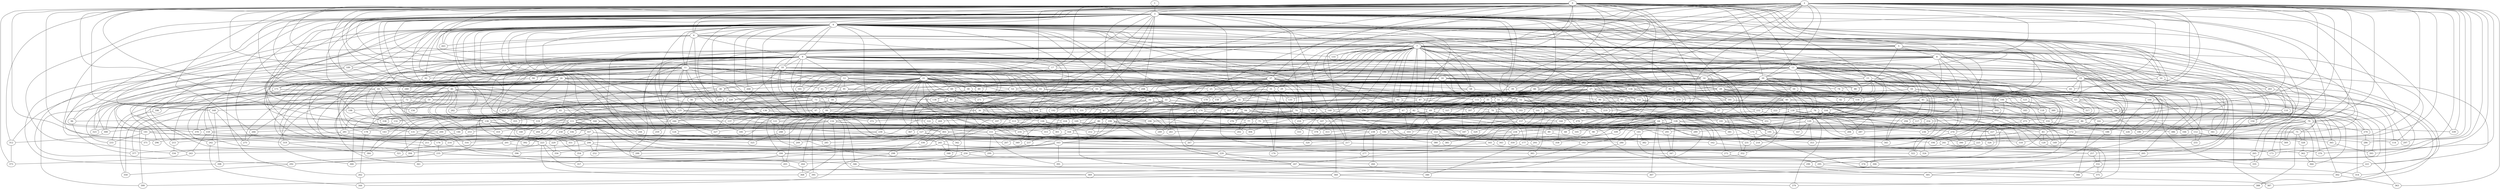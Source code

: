 strict graph "barabasi_albert_graph(400,3)" {
0;
1;
2;
3;
4;
5;
6;
7;
8;
9;
10;
11;
12;
13;
14;
15;
16;
17;
18;
19;
20;
21;
22;
23;
24;
25;
26;
27;
28;
29;
30;
31;
32;
33;
34;
35;
36;
37;
38;
39;
40;
41;
42;
43;
44;
45;
46;
47;
48;
49;
50;
51;
52;
53;
54;
55;
56;
57;
58;
59;
60;
61;
62;
63;
64;
65;
66;
67;
68;
69;
70;
71;
72;
73;
74;
75;
76;
77;
78;
79;
80;
81;
82;
83;
84;
85;
86;
87;
88;
89;
90;
91;
92;
93;
94;
95;
96;
97;
98;
99;
100;
101;
102;
103;
104;
105;
106;
107;
108;
109;
110;
111;
112;
113;
114;
115;
116;
117;
118;
119;
120;
121;
122;
123;
124;
125;
126;
127;
128;
129;
130;
131;
132;
133;
134;
135;
136;
137;
138;
139;
140;
141;
142;
143;
144;
145;
146;
147;
148;
149;
150;
151;
152;
153;
154;
155;
156;
157;
158;
159;
160;
161;
162;
163;
164;
165;
166;
167;
168;
169;
170;
171;
172;
173;
174;
175;
176;
177;
178;
179;
180;
181;
182;
183;
184;
185;
186;
187;
188;
189;
190;
191;
192;
193;
194;
195;
196;
197;
198;
199;
200;
201;
202;
203;
204;
205;
206;
207;
208;
209;
210;
211;
212;
213;
214;
215;
216;
217;
218;
219;
220;
221;
222;
223;
224;
225;
226;
227;
228;
229;
230;
231;
232;
233;
234;
235;
236;
237;
238;
239;
240;
241;
242;
243;
244;
245;
246;
247;
248;
249;
250;
251;
252;
253;
254;
255;
256;
257;
258;
259;
260;
261;
262;
263;
264;
265;
266;
267;
268;
269;
270;
271;
272;
273;
274;
275;
276;
277;
278;
279;
280;
281;
282;
283;
284;
285;
286;
287;
288;
289;
290;
291;
292;
293;
294;
295;
296;
297;
298;
299;
300;
301;
302;
303;
304;
305;
306;
307;
308;
309;
310;
311;
312;
313;
314;
315;
316;
317;
318;
319;
320;
321;
322;
323;
324;
325;
326;
327;
328;
329;
330;
331;
332;
333;
334;
335;
336;
337;
338;
339;
340;
341;
342;
343;
344;
345;
346;
347;
348;
349;
350;
351;
352;
353;
354;
355;
356;
357;
358;
359;
360;
361;
362;
363;
364;
365;
366;
367;
368;
369;
370;
371;
372;
373;
374;
375;
376;
377;
378;
379;
380;
381;
382;
383;
384;
385;
386;
387;
388;
389;
390;
391;
392;
393;
394;
395;
396;
397;
398;
399;
0 -- 128  [is_available=True, prob="0.5829615452"];
0 -- 3  [is_available=True, prob="0.0715281614826"];
0 -- 4  [is_available=True, prob="0.419273785153"];
0 -- 5  [is_available=True, prob="1.0"];
0 -- 6  [is_available=True, prob="1.0"];
0 -- 7  [is_available=True, prob="0.515709438451"];
0 -- 10  [is_available=True, prob="0.270395999525"];
0 -- 13  [is_available=True, prob="0.461984545049"];
0 -- 142  [is_available=True, prob="0.402723979968"];
0 -- 15  [is_available=True, prob="0.735165468845"];
0 -- 18  [is_available=True, prob="0.425769935746"];
0 -- 20  [is_available=True, prob="0.225022203074"];
0 -- 21  [is_available=True, prob="0.826093524907"];
0 -- 283  [is_available=True, prob="1.0"];
0 -- 37  [is_available=True, prob="0.118782691895"];
0 -- 39  [is_available=True, prob="0.069548750778"];
0 -- 263  [is_available=True, prob="0.0251159418661"];
0 -- 46  [is_available=True, prob="0.463031639093"];
0 -- 51  [is_available=True, prob="1.0"];
0 -- 57  [is_available=True, prob="0.909247569342"];
0 -- 189  [is_available=True, prob="0.597603428178"];
0 -- 319  [is_available=True, prob="0.262821556931"];
0 -- 67  [is_available=True, prob="0.419433579071"];
0 -- 79  [is_available=True, prob="0.285215277961"];
0 -- 82  [is_available=True, prob="0.325005881912"];
0 -- 339  [is_available=True, prob="1.0"];
0 -- 95  [is_available=True, prob="0.150576327468"];
0 -- 97  [is_available=True, prob="0.0707239679228"];
0 -- 167  [is_available=True, prob="0.928203216911"];
0 -- 370  [is_available=True, prob="0.597492475749"];
0 -- 373  [is_available=True, prob="0.936729423204"];
0 -- 126  [is_available=True, prob="1.0"];
1 -- 3  [is_available=True, prob="1.0"];
2 -- 3  [is_available=True, prob="0.303583715184"];
2 -- 4  [is_available=True, prob="0.145187261934"];
2 -- 133  [is_available=True, prob="0.791158600286"];
2 -- 8  [is_available=True, prob="0.607497160699"];
2 -- 265  [is_available=True, prob="0.618938896396"];
2 -- 266  [is_available=True, prob="0.329965463004"];
2 -- 11  [is_available=True, prob="1.0"];
2 -- 397  [is_available=True, prob="0.944776543986"];
2 -- 14  [is_available=True, prob="1.0"];
2 -- 17  [is_available=True, prob="1.0"];
2 -- 19  [is_available=True, prob="0.764927693978"];
2 -- 20  [is_available=True, prob="1.0"];
2 -- 149  [is_available=True, prob="1.0"];
2 -- 23  [is_available=True, prob="1.0"];
2 -- 25  [is_available=True, prob="1.0"];
2 -- 26  [is_available=True, prob="1.0"];
2 -- 29  [is_available=True, prob="0.779714871558"];
2 -- 286  [is_available=True, prob="0.251833326698"];
2 -- 35  [is_available=True, prob="1.0"];
2 -- 168  [is_available=True, prob="0.947591171541"];
2 -- 297  [is_available=True, prob="0.589576822232"];
2 -- 43  [is_available=True, prob="1.0"];
2 -- 173  [is_available=True, prob="0.488394876728"];
2 -- 46  [is_available=True, prob="0.570066324931"];
2 -- 48  [is_available=True, prob="0.879528927548"];
2 -- 306  [is_available=True, prob="0.845106462497"];
2 -- 55  [is_available=True, prob="0.0850363536015"];
2 -- 312  [is_available=True, prob="0.204133463574"];
2 -- 61  [is_available=True, prob="0.325411987741"];
2 -- 318  [is_available=True, prob="0.369182814399"];
2 -- 63  [is_available=True, prob="0.266836840599"];
2 -- 78  [is_available=True, prob="0.273887362031"];
2 -- 339  [is_available=True, prob="1.0"];
2 -- 217  [is_available=True, prob="0.630712654496"];
2 -- 353  [is_available=True, prob="0.295782642229"];
2 -- 355  [is_available=True, prob="0.396416379554"];
2 -- 358  [is_available=True, prob="1.0"];
2 -- 273  [is_available=True, prob="0.735302181926"];
2 -- 363  [is_available=True, prob="1.0"];
2 -- 109  [is_available=True, prob="0.130919244339"];
2 -- 246  [is_available=True, prob="0.00691306203207"];
2 -- 376  [is_available=True, prob="0.906733639447"];
2 -- 252  [is_available=True, prob="1.0"];
3 -- 4  [is_available=True, prob="0.110224353988"];
3 -- 5  [is_available=True, prob="0.0170582368984"];
3 -- 6  [is_available=True, prob="0.554337089156"];
3 -- 15  [is_available=True, prob="0.523237859553"];
3 -- 17  [is_available=True, prob="0.353932808892"];
3 -- 148  [is_available=True, prob="1.0"];
3 -- 150  [is_available=True, prob="1.0"];
3 -- 153  [is_available=True, prob="0.314949921886"];
3 -- 154  [is_available=True, prob="1.0"];
3 -- 156  [is_available=True, prob="1.0"];
3 -- 282  [is_available=True, prob="1.0"];
3 -- 159  [is_available=True, prob="0.118520556867"];
3 -- 32  [is_available=True, prob="0.252005599255"];
3 -- 33  [is_available=True, prob="0.863055786601"];
3 -- 198  [is_available=True, prob="0.538830815442"];
3 -- 168  [is_available=True, prob="0.255626399138"];
3 -- 44  [is_available=True, prob="0.310819444716"];
3 -- 45  [is_available=True, prob="0.461234516939"];
3 -- 52  [is_available=True, prob="0.487310705995"];
3 -- 57  [is_available=True, prob="0.0440590239241"];
3 -- 250  [is_available=True, prob="1.0"];
3 -- 160  [is_available=True, prob="1.0"];
3 -- 66  [is_available=True, prob="0.553337233495"];
3 -- 70  [is_available=True, prob="0.617548476152"];
3 -- 74  [is_available=True, prob="1.0"];
3 -- 262  [is_available=True, prob="0.0564583947151"];
3 -- 334  [is_available=True, prob="0.530865580944"];
3 -- 208  [is_available=True, prob="0.627298082067"];
3 -- 228  [is_available=True, prob="0.196144277842"];
3 -- 91  [is_available=True, prob="1.0"];
3 -- 390  [is_available=True, prob="0.846582706411"];
3 -- 93  [is_available=True, prob="0.959893125216"];
3 -- 95  [is_available=True, prob="1.0"];
3 -- 100  [is_available=True, prob="0.572914789285"];
3 -- 102  [is_available=True, prob="0.684664406412"];
3 -- 105  [is_available=True, prob="0.963306408186"];
3 -- 106  [is_available=True, prob="0.804268769091"];
3 -- 235  [is_available=True, prob="0.7238083717"];
3 -- 108  [is_available=True, prob="0.0342887812836"];
3 -- 240  [is_available=True, prob="0.293684539166"];
3 -- 371  [is_available=True, prob="0.776180144598"];
3 -- 245  [is_available=True, prob="0.194997415951"];
3 -- 119  [is_available=True, prob="0.951187302274"];
3 -- 122  [is_available=True, prob="0.733246000974"];
4 -- 5  [is_available=True, prob="0.245723305423"];
4 -- 6  [is_available=True, prob="0.550578666419"];
4 -- 7  [is_available=True, prob="1.0"];
4 -- 9  [is_available=True, prob="1.0"];
4 -- 10  [is_available=True, prob="0.938716889247"];
4 -- 11  [is_available=True, prob="0.696077471885"];
4 -- 268  [is_available=True, prob="0.887741634688"];
4 -- 13  [is_available=True, prob="0.029551781401"];
4 -- 14  [is_available=True, prob="0.507254021482"];
4 -- 239  [is_available=True, prob="0.116297599446"];
4 -- 18  [is_available=True, prob="0.246093261784"];
4 -- 19  [is_available=True, prob="0.823032703479"];
4 -- 21  [is_available=True, prob="0.334757699569"];
4 -- 22  [is_available=True, prob="0.267201053797"];
4 -- 26  [is_available=True, prob="0.264753706634"];
4 -- 27  [is_available=True, prob="0.494657786996"];
4 -- 133  [is_available=True, prob="0.692426001242"];
4 -- 34  [is_available=True, prob="0.922555550744"];
4 -- 36  [is_available=True, prob="1.0"];
4 -- 37  [is_available=True, prob="1.0"];
4 -- 325  [is_available=True, prob="1.0"];
4 -- 296  [is_available=True, prob="1.0"];
4 -- 41  [is_available=True, prob="0.617336058433"];
4 -- 171  [is_available=True, prob="1.0"];
4 -- 173  [is_available=True, prob="0.486434583382"];
4 -- 47  [is_available=True, prob="1.0"];
4 -- 305  [is_available=True, prob="0.0518297906644"];
4 -- 182  [is_available=True, prob="0.949430468802"];
4 -- 244  [is_available=True, prob="0.602331608902"];
4 -- 58  [is_available=True, prob="0.832627673397"];
4 -- 316  [is_available=True, prob="0.255089705017"];
4 -- 189  [is_available=True, prob="1.0"];
4 -- 191  [is_available=True, prob="0.502626336025"];
4 -- 65  [is_available=True, prob="1.0"];
4 -- 69  [is_available=True, prob="0.152118283624"];
4 -- 71  [is_available=True, prob="0.0476258399058"];
4 -- 204  [is_available=True, prob="1.0"];
4 -- 205  [is_available=True, prob="0.684179884921"];
4 -- 269  [is_available=True, prob="1.0"];
4 -- 84  [is_available=True, prob="0.940104400263"];
4 -- 301  [is_available=True, prob="0.452478035584"];
4 -- 214  [is_available=True, prob="1.0"];
4 -- 348  [is_available=True, prob="0.55897743399"];
4 -- 92  [is_available=True, prob="0.703227798845"];
4 -- 186  [is_available=True, prob="1.0"];
4 -- 96  [is_available=True, prob="0.642175669566"];
4 -- 263  [is_available=True, prob="0.436375229144"];
4 -- 310  [is_available=True, prob="0.667852557024"];
4 -- 101  [is_available=True, prob="1.0"];
4 -- 259  [is_available=True, prob="0.293432467901"];
4 -- 111  [is_available=True, prob="1.0"];
4 -- 116  [is_available=True, prob="1.0"];
4 -- 251  [is_available=True, prob="1.0"];
4 -- 124  [is_available=True, prob="0.767695423296"];
4 -- 254  [is_available=True, prob="0.731884131065"];
5 -- 161  [is_available=True, prob="0.55741886751"];
5 -- 166  [is_available=True, prob="0.0891647310238"];
5 -- 8  [is_available=True, prob="0.0622911963858"];
5 -- 45  [is_available=True, prob="0.100725259324"];
5 -- 88  [is_available=True, prob="0.288260731814"];
5 -- 314  [is_available=True, prob="0.999936408874"];
6 -- 263  [is_available=True, prob="1.0"];
6 -- 7  [is_available=True, prob="0.573208674958"];
6 -- 9  [is_available=True, prob="0.00338888524646"];
6 -- 11  [is_available=True, prob="0.506851467883"];
6 -- 114  [is_available=True, prob="0.644542953976"];
6 -- 398  [is_available=True, prob="0.101460121181"];
6 -- 239  [is_available=True, prob="0.0720271926258"];
6 -- 50  [is_available=True, prob="1.0"];
6 -- 323  [is_available=True, prob="0.579310115056"];
6 -- 126  [is_available=True, prob="0.0504864686449"];
7 -- 256  [is_available=True, prob="0.367077561393"];
7 -- 387  [is_available=True, prob="0.798585640882"];
7 -- 133  [is_available=True, prob="0.693566252555"];
7 -- 385  [is_available=True, prob="0.0915702376457"];
7 -- 8  [is_available=True, prob="0.755270843805"];
7 -- 9  [is_available=True, prob="0.774425027844"];
7 -- 10  [is_available=True, prob="0.810373209241"];
7 -- 267  [is_available=True, prob="0.608406130753"];
7 -- 14  [is_available=True, prob="0.219979601057"];
7 -- 15  [is_available=True, prob="0.214153547735"];
7 -- 195  [is_available=True, prob="1.0"];
7 -- 276  [is_available=True, prob="0.726412576151"];
7 -- 22  [is_available=True, prob="0.872806957872"];
7 -- 23  [is_available=True, prob="1.0"];
7 -- 31  [is_available=True, prob="1.0"];
7 -- 37  [is_available=True, prob="0.779861549511"];
7 -- 39  [is_available=True, prob="0.0493279681361"];
7 -- 171  [is_available=True, prob="0.40852203705"];
7 -- 51  [is_available=True, prob="0.265151514467"];
7 -- 180  [is_available=True, prob="0.572614036144"];
7 -- 181  [is_available=True, prob="1.0"];
7 -- 58  [is_available=True, prob="0.215058984433"];
7 -- 62  [is_available=True, prob="0.547130245195"];
7 -- 320  [is_available=True, prob="0.322846227953"];
7 -- 194  [is_available=True, prob="0.369317137316"];
7 -- 67  [is_available=True, prob="0.565827506545"];
7 -- 68  [is_available=True, prob="0.878231726938"];
7 -- 203  [is_available=True, prob="1.0"];
7 -- 79  [is_available=True, prob="0.0596733797451"];
7 -- 82  [is_available=True, prob="0.130533452873"];
7 -- 83  [is_available=True, prob="0.853358101634"];
7 -- 270  [is_available=True, prob="0.607684195959"];
7 -- 342  [is_available=True, prob="0.250279273479"];
7 -- 92  [is_available=True, prob="0.263474211799"];
7 -- 227  [is_available=True, prob="0.718584309814"];
7 -- 109  [is_available=True, prob="0.520319288038"];
7 -- 110  [is_available=True, prob="0.731020903763"];
7 -- 244  [is_available=True, prob="0.0760539228449"];
7 -- 121  [is_available=True, prob="0.575080457375"];
7 -- 378  [is_available=True, prob="0.9276643673"];
7 -- 124  [is_available=True, prob="0.122969116087"];
8 -- 176  [is_available=True, prob="0.783671103464"];
8 -- 66  [is_available=True, prob="0.711873807012"];
8 -- 294  [is_available=True, prob="1.0"];
8 -- 329  [is_available=True, prob="0.0196637172632"];
8 -- 139  [is_available=True, prob="1.0"];
8 -- 12  [is_available=True, prob="0.0442666373903"];
8 -- 270  [is_available=True, prob="0.0973534404532"];
8 -- 13  [is_available=True, prob="1.0"];
8 -- 144  [is_available=True, prob="0.732713102338"];
8 -- 341  [is_available=True, prob="0.860954442237"];
8 -- 86  [is_available=True, prob="0.672093947154"];
8 -- 283  [is_available=True, prob="1.0"];
8 -- 150  [is_available=True, prob="0.57357066585"];
9 -- 257  [is_available=True, prob="0.404685678788"];
9 -- 131  [is_available=True, prob="0.389326392312"];
9 -- 134  [is_available=True, prob="0.176752103806"];
9 -- 264  [is_available=True, prob="0.367732424402"];
9 -- 12  [is_available=True, prob="0.415914329029"];
9 -- 143  [is_available=True, prob="0.198349398088"];
9 -- 16  [is_available=True, prob="0.472216033799"];
9 -- 17  [is_available=True, prob="0.825087302356"];
9 -- 18  [is_available=True, prob="0.164773837111"];
9 -- 259  [is_available=True, prob="0.964098130701"];
9 -- 278  [is_available=True, prob="0.170992277339"];
9 -- 281  [is_available=True, prob="1.0"];
9 -- 28  [is_available=True, prob="0.520570749937"];
9 -- 29  [is_available=True, prob="0.964158535721"];
9 -- 158  [is_available=True, prob="1.0"];
9 -- 31  [is_available=True, prob="0.88049482576"];
9 -- 161  [is_available=True, prob="0.274075340788"];
9 -- 35  [is_available=True, prob="0.38002916254"];
9 -- 292  [is_available=True, prob="0.750050536486"];
9 -- 41  [is_available=True, prob="1.0"];
9 -- 355  [is_available=True, prob="1.0"];
9 -- 46  [is_available=True, prob="1.0"];
9 -- 47  [is_available=True, prob="0.811254635792"];
9 -- 176  [is_available=True, prob="0.167760980543"];
9 -- 392  [is_available=True, prob="0.722518610586"];
9 -- 178  [is_available=True, prob="0.00713782594127"];
9 -- 55  [is_available=True, prob="0.889328910827"];
9 -- 312  [is_available=True, prob="0.0810471412073"];
9 -- 159  [is_available=True, prob="0.294824160415"];
9 -- 189  [is_available=True, prob="0.144251843808"];
9 -- 324  [is_available=True, prob="0.116233516864"];
9 -- 201  [is_available=True, prob="0.311382519672"];
9 -- 333  [is_available=True, prob="0.149900249994"];
9 -- 211  [is_available=True, prob="1.0"];
9 -- 85  [is_available=True, prob="1.0"];
9 -- 217  [is_available=True, prob="0.320073867123"];
9 -- 90  [is_available=True, prob="0.346066228532"];
9 -- 221  [is_available=True, prob="0.27580679151"];
9 -- 94  [is_available=True, prob="1.0"];
9 -- 99  [is_available=True, prob="0.40592985214"];
9 -- 230  [is_available=True, prob="0.424286179655"];
9 -- 275  [is_available=True, prob="0.639841429518"];
10 -- 66  [is_available=True, prob="1.0"];
10 -- 265  [is_available=True, prob="0.769094876882"];
10 -- 396  [is_available=True, prob="0.118076248118"];
10 -- 110  [is_available=True, prob="0.720583307966"];
11 -- 136  [is_available=True, prob="0.139553371735"];
11 -- 138  [is_available=True, prob="0.462988302259"];
11 -- 12  [is_available=True, prob="0.372524413327"];
11 -- 141  [is_available=True, prob="0.947082814452"];
11 -- 16  [is_available=True, prob="1.0"];
11 -- 21  [is_available=True, prob="0.129951334282"];
11 -- 280  [is_available=True, prob="0.229059807946"];
11 -- 132  [is_available=True, prob="1.0"];
11 -- 26  [is_available=True, prob="0.455590707349"];
11 -- 29  [is_available=True, prob="0.0599126945536"];
11 -- 30  [is_available=True, prob="0.207159007728"];
11 -- 49  [is_available=True, prob="1.0"];
11 -- 53  [is_available=True, prob="1.0"];
11 -- 56  [is_available=True, prob="1.0"];
11 -- 59  [is_available=True, prob="0.647110268662"];
11 -- 60  [is_available=True, prob="0.574604545234"];
11 -- 266  [is_available=True, prob="0.165603808999"];
11 -- 72  [is_available=True, prob="0.933997002349"];
11 -- 268  [is_available=True, prob="0.714722028609"];
11 -- 208  [is_available=True, prob="1.0"];
11 -- 213  [is_available=True, prob="0.723415474373"];
11 -- 216  [is_available=True, prob="1.0"];
11 -- 96  [is_available=True, prob="0.525292837121"];
11 -- 272  [is_available=True, prob="0.290070381036"];
11 -- 354  [is_available=True, prob="0.199688739472"];
11 -- 233  [is_available=True, prob="0.0914459826626"];
11 -- 240  [is_available=True, prob="1.0"];
11 -- 369  [is_available=True, prob="1.0"];
11 -- 125  [is_available=True, prob="0.925711468932"];
12 -- 161  [is_available=True, prob="0.847739677356"];
12 -- 283  [is_available=True, prob="0.231837862438"];
12 -- 36  [is_available=True, prob="0.673766870758"];
12 -- 38  [is_available=True, prob="1.0"];
12 -- 157  [is_available=True, prob="1.0"];
12 -- 82  [is_available=True, prob="0.308005566022"];
12 -- 54  [is_available=True, prob="1.0"];
12 -- 73  [is_available=True, prob="0.313179204533"];
12 -- 25  [is_available=True, prob="1.0"];
12 -- 91  [is_available=True, prob="0.314054210483"];
12 -- 61  [is_available=True, prob="1.0"];
12 -- 30  [is_available=True, prob="0.932439998471"];
13 -- 129  [is_available=True, prob="0.915156005719"];
13 -- 386  [is_available=True, prob="1.0"];
13 -- 135  [is_available=True, prob="1.0"];
13 -- 256  [is_available=True, prob="0.378674992433"];
13 -- 16  [is_available=True, prob="0.918432659798"];
13 -- 19  [is_available=True, prob="0.765995485967"];
13 -- 20  [is_available=True, prob="1.0"];
13 -- 24  [is_available=True, prob="0.378803791655"];
13 -- 164  [is_available=True, prob="1.0"];
13 -- 38  [is_available=True, prob="1.0"];
13 -- 241  [is_available=True, prob="0.642735957362"];
13 -- 42  [is_available=True, prob="1.0"];
13 -- 171  [is_available=True, prob="0.256673555389"];
13 -- 136  [is_available=True, prob="1.0"];
13 -- 183  [is_available=True, prob="1.0"];
13 -- 188  [is_available=True, prob="1.0"];
13 -- 317  [is_available=True, prob="1.0"];
13 -- 75  [is_available=True, prob="0.912828472214"];
13 -- 335  [is_available=True, prob="0.581344519494"];
13 -- 88  [is_available=True, prob="0.00127571876063"];
13 -- 92  [is_available=True, prob="1.0"];
13 -- 221  [is_available=True, prob="0.0187176505171"];
13 -- 101  [is_available=True, prob="1.0"];
13 -- 232  [is_available=True, prob="0.255142635977"];
13 -- 108  [is_available=True, prob="0.689196741671"];
13 -- 113  [is_available=True, prob="0.0175807867421"];
13 -- 117  [is_available=True, prob="0.132699810082"];
14 -- 42  [is_available=True, prob="0.971716809334"];
14 -- 231  [is_available=True, prob="1.0"];
14 -- 76  [is_available=True, prob="1.0"];
14 -- 77  [is_available=True, prob="0.423702604335"];
14 -- 50  [is_available=True, prob="1.0"];
14 -- 85  [is_available=True, prob="0.532265034548"];
14 -- 27  [is_available=True, prob="0.127172975364"];
14 -- 60  [is_available=True, prob="0.355894040606"];
14 -- 106  [is_available=True, prob="0.644266018635"];
14 -- 181  [is_available=True, prob="0.838033706301"];
15 -- 67  [is_available=True, prob="1.0"];
15 -- 342  [is_available=True, prob="1.0"];
15 -- 40  [is_available=True, prob="0.719839673984"];
15 -- 370  [is_available=True, prob="0.8614038712"];
15 -- 104  [is_available=True, prob="0.112308166766"];
15 -- 274  [is_available=True, prob="0.910823758313"];
15 -- 118  [is_available=True, prob="1.0"];
15 -- 25  [is_available=True, prob="0.374538911807"];
15 -- 188  [is_available=True, prob="0.178309004483"];
15 -- 222  [is_available=True, prob="0.743904345885"];
16 -- 34  [is_available=True, prob="0.365525428978"];
16 -- 100  [is_available=True, prob="0.370222927935"];
16 -- 174  [is_available=True, prob="0.36105461206"];
16 -- 175  [is_available=True, prob="0.270989151484"];
16 -- 112  [is_available=True, prob="0.835833755443"];
16 -- 155  [is_available=True, prob="0.0504936273601"];
17 -- 170  [is_available=True, prob="0.683306585942"];
17 -- 258  [is_available=True, prob="1.0"];
17 -- 49  [is_available=True, prob="0.41431636125"];
17 -- 24  [is_available=True, prob="0.696465905645"];
17 -- 94  [is_available=True, prob="0.592458271653"];
18 -- 163  [is_available=True, prob="0.149574394945"];
18 -- 327  [is_available=True, prob="0.615309332231"];
18 -- 55  [is_available=True, prob="0.731041198924"];
18 -- 269  [is_available=True, prob="0.752023350343"];
18 -- 317  [is_available=True, prob="1.0"];
18 -- 152  [is_available=True, prob="0.0392497619818"];
18 -- 323  [is_available=True, prob="0.503572278759"];
18 -- 73  [is_available=True, prob="0.0161044887767"];
18 -- 24  [is_available=True, prob="0.419075884297"];
18 -- 87  [is_available=True, prob="1.0"];
18 -- 285  [is_available=True, prob="0.513265488975"];
18 -- 94  [is_available=True, prob="0.638360164367"];
19 -- 91  [is_available=True, prob="0.357730631557"];
19 -- 102  [is_available=True, prob="0.682640675801"];
19 -- 297  [is_available=True, prob="1.0"];
19 -- 43  [is_available=True, prob="0.417405700284"];
19 -- 300  [is_available=True, prob="0.287358648887"];
19 -- 114  [is_available=True, prob="0.966724422781"];
19 -- 387  [is_available=True, prob="0.328130223054"];
19 -- 341  [is_available=True, prob="0.660748527057"];
19 -- 248  [is_available=True, prob="0.0651318160766"];
19 -- 27  [is_available=True, prob="0.519040984322"];
19 -- 63  [is_available=True, prob="0.318743391204"];
20 -- 134  [is_available=True, prob="0.666002782216"];
20 -- 278  [is_available=True, prob="0.53978613564"];
20 -- 151  [is_available=True, prob="0.290066895076"];
20 -- 154  [is_available=True, prob="0.783645557884"];
20 -- 28  [is_available=True, prob="0.788321345456"];
20 -- 31  [is_available=True, prob="0.548425037386"];
20 -- 290  [is_available=True, prob="1.0"];
20 -- 39  [is_available=True, prob="0.711796212995"];
20 -- 41  [is_available=True, prob="1.0"];
20 -- 43  [is_available=True, prob="0.693279770807"];
20 -- 48  [is_available=True, prob="0.680896616436"];
20 -- 50  [is_available=True, prob="0.732350422452"];
20 -- 59  [is_available=True, prob="0.389351514033"];
20 -- 60  [is_available=True, prob="0.807567632081"];
20 -- 192  [is_available=True, prob="0.414566548773"];
20 -- 69  [is_available=True, prob="1.0"];
20 -- 74  [is_available=True, prob="0.628525862629"];
20 -- 203  [is_available=True, prob="0.722895809718"];
20 -- 76  [is_available=True, prob="0.483323232046"];
20 -- 205  [is_available=True, prob="1.0"];
20 -- 386  [is_available=True, prob="0.0424230413183"];
20 -- 208  [is_available=True, prob="0.0283338362888"];
20 -- 90  [is_available=True, prob="0.303928509504"];
20 -- 219  [is_available=True, prob="0.305338938122"];
20 -- 95  [is_available=True, prob="0.976614475078"];
20 -- 226  [is_available=True, prob="0.596215482761"];
20 -- 112  [is_available=True, prob="0.41569529561"];
20 -- 117  [is_available=True, prob="0.803063947153"];
20 -- 120  [is_available=True, prob="1.0"];
20 -- 121  [is_available=True, prob="0.451627687702"];
21 -- 261  [is_available=True, prob="0.542438382672"];
21 -- 134  [is_available=True, prob="0.718735051239"];
21 -- 141  [is_available=True, prob="0.0516599896227"];
21 -- 22  [is_available=True, prob="0.771200280764"];
21 -- 30  [is_available=True, prob="0.847301604797"];
21 -- 325  [is_available=True, prob="0.388701007958"];
21 -- 33  [is_available=True, prob="0.289430691992"];
21 -- 308  [is_available=True, prob="1.0"];
21 -- 40  [is_available=True, prob="0.345259782993"];
21 -- 303  [is_available=True, prob="0.748817235515"];
21 -- 49  [is_available=True, prob="0.217554249413"];
21 -- 52  [is_available=True, prob="1.0"];
21 -- 53  [is_available=True, prob="0.323992220512"];
21 -- 54  [is_available=True, prob="1.0"];
21 -- 184  [is_available=True, prob="0.41698066672"];
21 -- 185  [is_available=True, prob="0.645318325427"];
21 -- 61  [is_available=True, prob="0.48692733294"];
21 -- 197  [is_available=True, prob="1.0"];
21 -- 72  [is_available=True, prob="0.809472453571"];
21 -- 202  [is_available=True, prob="1.0"];
21 -- 247  [is_available=True, prob="1.0"];
21 -- 335  [is_available=True, prob="0.548405694775"];
21 -- 85  [is_available=True, prob="0.577088134385"];
21 -- 88  [is_available=True, prob="0.498614279119"];
21 -- 230  [is_available=True, prob="0.877599244553"];
21 -- 232  [is_available=True, prob="0.410959483399"];
21 -- 240  [is_available=True, prob="0.00682252153436"];
21 -- 296  [is_available=True, prob="0.105129276493"];
21 -- 119  [is_available=True, prob="0.385141378942"];
21 -- 125  [is_available=True, prob="0.336689154112"];
21 -- 255  [is_available=True, prob="1.0"];
22 -- 128  [is_available=True, prob="0.708898255136"];
22 -- 102  [is_available=True, prob="0.36143545372"];
22 -- 395  [is_available=True, prob="0.0968450529476"];
22 -- 237  [is_available=True, prob="0.420708336659"];
22 -- 78  [is_available=True, prob="1.0"];
22 -- 301  [is_available=True, prob="0.730670070333"];
22 -- 148  [is_available=True, prob="1.0"];
22 -- 23  [is_available=True, prob="0.67001802674"];
22 -- 282  [is_available=True, prob="0.390782292278"];
22 -- 315  [is_available=True, prob="0.721713887989"];
23 -- 107  [is_available=True, prob="0.967480014591"];
24 -- 100  [is_available=True, prob="0.417641675244"];
24 -- 326  [is_available=True, prob="1.0"];
24 -- 81  [is_available=True, prob="0.0432432834478"];
24 -- 169  [is_available=True, prob="0.979775310117"];
24 -- 268  [is_available=True, prob="0.987517282848"];
24 -- 271  [is_available=True, prob="1.0"];
24 -- 115  [is_available=True, prob="0.275189557314"];
24 -- 52  [is_available=True, prob="0.51789637795"];
24 -- 53  [is_available=True, prob="0.587573890581"];
24 -- 303  [is_available=True, prob="0.867911296287"];
24 -- 123  [is_available=True, prob="0.397508764577"];
24 -- 28  [is_available=True, prob="0.0814689352909"];
25 -- 179  [is_available=True, prob="1.0"];
25 -- 169  [is_available=True, prob="0.0197803171812"];
25 -- 51  [is_available=True, prob="0.57839523388"];
25 -- 158  [is_available=True, prob="0.738084585562"];
26 -- 33  [is_available=True, prob="1.0"];
26 -- 357  [is_available=True, prob="0.546741819128"];
26 -- 38  [is_available=True, prob="0.60564742638"];
26 -- 199  [is_available=True, prob="0.335294869173"];
26 -- 137  [is_available=True, prob="0.145000311603"];
26 -- 74  [is_available=True, prob="1.0"];
26 -- 44  [is_available=True, prob="0.292274019854"];
26 -- 174  [is_available=True, prob="0.3113144815"];
26 -- 321  [is_available=True, prob="1.0"];
26 -- 213  [is_available=True, prob="1.0"];
26 -- 215  [is_available=True, prob="0.188972777247"];
26 -- 319  [is_available=True, prob="1.0"];
27 -- 128  [is_available=True, prob="0.383425952485"];
27 -- 144  [is_available=True, prob="0.626091805097"];
27 -- 276  [is_available=True, prob="0.239812158305"];
27 -- 278  [is_available=True, prob="0.970061172532"];
27 -- 345  [is_available=True, prob="0.701001860849"];
27 -- 153  [is_available=True, prob="0.209873852352"];
27 -- 34  [is_available=True, prob="1.0"];
27 -- 35  [is_available=True, prob="0.581411810009"];
27 -- 42  [is_available=True, prob="0.605079043551"];
27 -- 47  [is_available=True, prob="0.0920235565336"];
27 -- 304  [is_available=True, prob="0.331513935046"];
27 -- 306  [is_available=True, prob="1.0"];
27 -- 62  [is_available=True, prob="1.0"];
27 -- 191  [is_available=True, prob="0.519855362211"];
27 -- 71  [is_available=True, prob="0.382063578705"];
27 -- 142  [is_available=True, prob="0.932500394804"];
27 -- 89  [is_available=True, prob="1.0"];
27 -- 90  [is_available=True, prob="0.324250501335"];
27 -- 99  [is_available=True, prob="0.57872543651"];
27 -- 115  [is_available=True, prob="0.292224686858"];
28 -- 294  [is_available=True, prob="1.0"];
28 -- 40  [is_available=True, prob="0.155688282615"];
28 -- 138  [is_available=True, prob="0.519977607073"];
28 -- 81  [is_available=True, prob="1.0"];
28 -- 248  [is_available=True, prob="0.592990293614"];
28 -- 123  [is_available=True, prob="1.0"];
28 -- 93  [is_available=True, prob="0.875479140628"];
28 -- 63  [is_available=True, prob="0.405757007982"];
29 -- 32  [is_available=True, prob="0.305743874871"];
29 -- 70  [is_available=True, prob="0.917509654145"];
29 -- 135  [is_available=True, prob="0.448555793897"];
29 -- 170  [is_available=True, prob="0.888671175155"];
29 -- 76  [is_available=True, prob="0.116365832236"];
30 -- 389  [is_available=True, prob="1.0"];
30 -- 139  [is_available=True, prob="0.574987457036"];
30 -- 304  [is_available=True, prob="0.570563870195"];
30 -- 146  [is_available=True, prob="0.0374815220837"];
30 -- 59  [is_available=True, prob="0.861593092957"];
31 -- 32  [is_available=True, prob="0.0137839175756"];
31 -- 64  [is_available=True, prob="0.667686433272"];
31 -- 196  [is_available=True, prob="0.199396084459"];
31 -- 106  [is_available=True, prob="0.691620818895"];
31 -- 135  [is_available=True, prob="0.668021406398"];
31 -- 80  [is_available=True, prob="0.36356404665"];
31 -- 246  [is_available=True, prob="0.859568512647"];
31 -- 378  [is_available=True, prob="1.0"];
31 -- 202  [is_available=True, prob="1.0"];
32 -- 224  [is_available=True, prob="0.227010656647"];
32 -- 98  [is_available=True, prob="0.514487219039"];
32 -- 36  [is_available=True, prob="0.679814251244"];
32 -- 389  [is_available=True, prob="0.276099845837"];
32 -- 174  [is_available=True, prob="0.698954754419"];
32 -- 87  [is_available=True, prob="0.851138161077"];
32 -- 249  [is_available=True, prob="0.680060499948"];
32 -- 318  [is_available=True, prob="0.618295878782"];
33 -- 192  [is_available=True, prob="1.0"];
33 -- 45  [is_available=True, prob="0.464060824802"];
33 -- 206  [is_available=True, prob="0.645372511815"];
33 -- 123  [is_available=True, prob="0.359348289582"];
34 -- 192  [is_available=True, prob="0.199907965965"];
34 -- 80  [is_available=True, prob="1.0"];
34 -- 198  [is_available=True, prob="1.0"];
34 -- 199  [is_available=True, prob="1.0"];
34 -- 397  [is_available=True, prob="0.0762637910259"];
34 -- 209  [is_available=True, prob="0.392165853053"];
34 -- 84  [is_available=True, prob="0.174330894684"];
34 -- 287  [is_available=True, prob="1.0"];
35 -- 64  [is_available=True, prob="0.4709655881"];
35 -- 219  [is_available=True, prob="1.0"];
35 -- 293  [is_available=True, prob="0.445864455308"];
35 -- 103  [is_available=True, prob="0.822916371736"];
35 -- 264  [is_available=True, prob="0.0581601953613"];
35 -- 331  [is_available=True, prob="0.762431362405"];
35 -- 108  [is_available=True, prob="0.3708441468"];
35 -- 397  [is_available=True, prob="1.0"];
35 -- 78  [is_available=True, prob="0.620801833486"];
35 -- 116  [is_available=True, prob="0.161489414503"];
35 -- 236  [is_available=True, prob="1.0"];
35 -- 151  [is_available=True, prob="1.0"];
35 -- 120  [is_available=True, prob="0.337291122348"];
36 -- 224  [is_available=True, prob="0.932834599053"];
36 -- 361  [is_available=True, prob="0.0888085352436"];
36 -- 107  [is_available=True, prob="1.0"];
36 -- 77  [is_available=True, prob="1.0"];
36 -- 351  [is_available=True, prob="0.459702394182"];
37 -- 179  [is_available=True, prob="1.0"];
37 -- 44  [is_available=True, prob="1.0"];
37 -- 210  [is_available=True, prob="1.0"];
37 -- 115  [is_available=True, prob="0.191464003677"];
37 -- 158  [is_available=True, prob="0.809461505469"];
37 -- 56  [is_available=True, prob="1.0"];
37 -- 58  [is_available=True, prob="0.00182127070115"];
37 -- 62  [is_available=True, prob="0.686586338245"];
37 -- 261  [is_available=True, prob="0.230392177599"];
38 -- 229  [is_available=True, prob="0.657836819803"];
38 -- 207  [is_available=True, prob="1.0"];
38 -- 56  [is_available=True, prob="0.849147239028"];
38 -- 239  [is_available=True, prob="1.0"];
38 -- 222  [is_available=True, prob="0.676615527889"];
39 -- 160  [is_available=True, prob="0.0882694139523"];
39 -- 388  [is_available=True, prob="0.560658375773"];
40 -- 382  [is_available=True, prob="1.0"];
40 -- 139  [is_available=True, prob="0.797946332526"];
40 -- 213  [is_available=True, prob="0.800090852277"];
40 -- 57  [is_available=True, prob="1.0"];
40 -- 314  [is_available=True, prob="1.0"];
40 -- 222  [is_available=True, prob="1.0"];
41 -- 384  [is_available=True, prob="1.0"];
41 -- 193  [is_available=True, prob="0.0795089179378"];
41 -- 322  [is_available=True, prob="0.041357890593"];
41 -- 183  [is_available=True, prob="0.0728674648027"];
42 -- 104  [is_available=True, prob="0.681891951946"];
44 -- 130  [is_available=True, prob="0.146512358947"];
44 -- 394  [is_available=True, prob="1.0"];
44 -- 131  [is_available=True, prob="1.0"];
44 -- 54  [is_available=True, prob="0.816800489709"];
44 -- 215  [is_available=True, prob="0.668578612647"];
45 -- 359  [is_available=True, prob="0.441638141704"];
45 -- 172  [is_available=True, prob="0.735384258084"];
45 -- 48  [is_available=True, prob="0.151746184238"];
45 -- 113  [is_available=True, prob="0.0674103966012"];
45 -- 311  [is_available=True, prob="1.0"];
45 -- 345  [is_available=True, prob="0.459212625348"];
46 -- 65  [is_available=True, prob="0.566408888508"];
46 -- 200  [is_available=True, prob="0.779018469699"];
46 -- 138  [is_available=True, prob="0.552096789011"];
46 -- 299  [is_available=True, prob="0.0988472460716"];
46 -- 140  [is_available=True, prob="1.0"];
46 -- 130  [is_available=True, prob="0.349117046714"];
46 -- 81  [is_available=True, prob="0.538640897724"];
46 -- 118  [is_available=True, prob="0.516930734739"];
46 -- 316  [is_available=True, prob="0.51012614778"];
46 -- 282  [is_available=True, prob="1.0"];
46 -- 156  [is_available=True, prob="1.0"];
46 -- 253  [is_available=True, prob="0.434867903206"];
46 -- 361  [is_available=True, prob="0.0444835260896"];
47 -- 104  [is_available=True, prob="0.628079530598"];
47 -- 311  [is_available=True, prob="0.564148738234"];
48 -- 251  [is_available=True, prob="0.0449294711896"];
48 -- 166  [is_available=True, prob="0.220989939377"];
49 -- 343  [is_available=True, prob="0.0734196421425"];
49 -- 223  [is_available=True, prob="0.620586618217"];
50 -- 289  [is_available=True, prob="1.0"];
50 -- 228  [is_available=True, prob="0.0698345286579"];
50 -- 284  [is_available=True, prob="1.0"];
51 -- 69  [is_available=True, prob="1.0"];
51 -- 136  [is_available=True, prob="0.365241316365"];
51 -- 365  [is_available=True, prob="1.0"];
51 -- 118  [is_available=True, prob="0.926293006098"];
51 -- 375  [is_available=True, prob="0.114466321535"];
51 -- 380  [is_available=True, prob="0.306103212258"];
51 -- 125  [is_available=True, prob="0.552608152823"];
52 -- 320  [is_available=True, prob="0.589959921211"];
52 -- 65  [is_available=True, prob="0.0497090675143"];
52 -- 193  [is_available=True, prob="0.775813797672"];
52 -- 394  [is_available=True, prob="1.0"];
52 -- 333  [is_available=True, prob="0.358472472062"];
52 -- 83  [is_available=True, prob="0.819020150819"];
52 -- 279  [is_available=True, prob="0.410216159792"];
52 -- 219  [is_available=True, prob="0.178988063021"];
52 -- 93  [is_available=True, prob="0.933284959379"];
52 -- 149  [is_available=True, prob="0.706188719636"];
53 -- 73  [is_available=True, prob="1.0"];
53 -- 152  [is_available=True, prob="1.0"];
54 -- 99  [is_available=True, prob="0.60139427975"];
54 -- 204  [is_available=True, prob="0.355961440238"];
54 -- 267  [is_available=True, prob="0.0189605532447"];
55 -- 384  [is_available=True, prob="0.775847703154"];
55 -- 147  [is_available=True, prob="0.0667474595121"];
55 -- 237  [is_available=True, prob="0.337333973726"];
55 -- 367  [is_available=True, prob="0.58439286729"];
55 -- 179  [is_available=True, prob="1.0"];
56 -- 288  [is_available=True, prob="0.592833674132"];
56 -- 185  [is_available=True, prob="1.0"];
57 -- 64  [is_available=True, prob="0.00844969917079"];
57 -- 352  [is_available=True, prob="1.0"];
58 -- 129  [is_available=True, prob="0.061849473169"];
58 -- 277  [is_available=True, prob="0.0645905498718"];
59 -- 97  [is_available=True, prob="0.139388857967"];
59 -- 186  [is_available=True, prob="1.0"];
59 -- 156  [is_available=True, prob="1.0"];
59 -- 253  [is_available=True, prob="0.40326849999"];
60 -- 72  [is_available=True, prob="0.676930082144"];
60 -- 271  [is_available=True, prob="1.0"];
60 -- 87  [is_available=True, prob="1.0"];
60 -- 186  [is_available=True, prob="1.0"];
62 -- 70  [is_available=True, prob="0.330742164282"];
62 -- 110  [is_available=True, prob="0.0597012160832"];
62 -- 274  [is_available=True, prob="1.0"];
62 -- 148  [is_available=True, prob="0.245496082169"];
63 -- 225  [is_available=True, prob="1.0"];
63 -- 232  [is_available=True, prob="0.930059322861"];
63 -- 298  [is_available=True, prob="0.913275902064"];
63 -- 362  [is_available=True, prob="0.241096625363"];
63 -- 180  [is_available=True, prob="0.731400554365"];
63 -- 317  [is_available=True, prob="0.73173537223"];
64 -- 98  [is_available=True, prob="0.735270627124"];
64 -- 68  [is_available=True, prob="0.896591608133"];
64 -- 261  [is_available=True, prob="0.763455086512"];
64 -- 71  [is_available=True, prob="0.856468558063"];
64 -- 105  [is_available=True, prob="0.908415032029"];
64 -- 339  [is_available=True, prob="1.0"];
64 -- 305  [is_available=True, prob="0.816458647949"];
64 -- 109  [is_available=True, prob="0.918114299503"];
64 -- 238  [is_available=True, prob="1.0"];
64 -- 145  [is_available=True, prob="1.0"];
64 -- 83  [is_available=True, prob="0.470046369958"];
64 -- 307  [is_available=True, prob="0.839364771848"];
64 -- 182  [is_available=True, prob="0.464356364003"];
64 -- 89  [is_available=True, prob="0.864498858384"];
64 -- 218  [is_available=True, prob="1.0"];
64 -- 362  [is_available=True, prob="0.129883707172"];
65 -- 160  [is_available=True, prob="0.0805318350587"];
65 -- 119  [is_available=True, prob="0.63176408412"];
66 -- 228  [is_available=True, prob="0.21188761974"];
66 -- 175  [is_available=True, prob="0.152996282828"];
66 -- 337  [is_available=True, prob="1.0"];
66 -- 152  [is_available=True, prob="0.522636877264"];
66 -- 190  [is_available=True, prob="0.423676697755"];
67 -- 68  [is_available=True, prob="0.491476966747"];
67 -- 75  [is_available=True, prob="1.0"];
67 -- 89  [is_available=True, prob="1.0"];
67 -- 103  [is_available=True, prob="0.266474502817"];
69 -- 162  [is_available=True, prob="0.424886208492"];
69 -- 75  [is_available=True, prob="0.54503782337"];
69 -- 79  [is_available=True, prob="0.464562416611"];
69 -- 113  [is_available=True, prob="0.147873525354"];
69 -- 147  [is_available=True, prob="0.224349079577"];
69 -- 122  [is_available=True, prob="0.525377006863"];
70 -- 201  [is_available=True, prob="0.444249351758"];
70 -- 77  [is_available=True, prob="1.0"];
70 -- 80  [is_available=True, prob="0.593372686415"];
70 -- 210  [is_available=True, prob="0.120436873351"];
70 -- 191  [is_available=True, prob="1.0"];
71 -- 225  [is_available=True, prob="1.0"];
71 -- 326  [is_available=True, prob="0.976549636558"];
71 -- 328  [is_available=True, prob="0.957699661524"];
71 -- 388  [is_available=True, prob="1.0"];
72 -- 163  [is_available=True, prob="1.0"];
72 -- 143  [is_available=True, prob="1.0"];
72 -- 242  [is_available=True, prob="1.0"];
73 -- 97  [is_available=True, prob="0.777425803937"];
73 -- 101  [is_available=True, prob="0.944193118555"];
73 -- 331  [is_available=True, prob="1.0"];
73 -- 178  [is_available=True, prob="0.614054248699"];
73 -- 238  [is_available=True, prob="1.0"];
73 -- 111  [is_available=True, prob="0.848419816456"];
73 -- 377  [is_available=True, prob="1.0"];
73 -- 338  [is_available=True, prob="1.0"];
74 -- 86  [is_available=True, prob="0.323688601457"];
75 -- 164  [is_available=True, prob="0.0315046693718"];
75 -- 295  [is_available=True, prob="0.725162225828"];
75 -- 131  [is_available=True, prob="1.0"];
76 -- 374  [is_available=True, prob="1.0"];
76 -- 279  [is_available=True, prob="0.994237908492"];
76 -- 249  [is_available=True, prob="0.994042308069"];
76 -- 254  [is_available=True, prob="0.327759414634"];
77 -- 390  [is_available=True, prob="0.13226012573"];
77 -- 202  [is_available=True, prob="0.628778159142"];
77 -- 304  [is_available=True, prob="0.611991352641"];
77 -- 253  [is_available=True, prob="0.37183737911"];
78 -- 197  [is_available=True, prob="0.649546296643"];
78 -- 326  [is_available=True, prob="0.295302679456"];
78 -- 329  [is_available=True, prob="1.0"];
78 -- 365  [is_available=True, prob="0.407463501479"];
78 -- 111  [is_available=True, prob="0.264465978808"];
78 -- 338  [is_available=True, prob="1.0"];
78 -- 340  [is_available=True, prob="0.855343970575"];
78 -- 157  [is_available=True, prob="0.108460751361"];
79 -- 332  [is_available=True, prob="0.591267338707"];
79 -- 172  [is_available=True, prob="0.311078588501"];
79 -- 270  [is_available=True, prob="1.0"];
79 -- 274  [is_available=True, prob="0.670568855685"];
79 -- 309  [is_available=True, prob="0.059151093009"];
79 -- 376  [is_available=True, prob="0.657964424348"];
80 -- 315  [is_available=True, prob="0.307977769294"];
80 -- 293  [is_available=True, prob="1.0"];
80 -- 359  [is_available=True, prob="0.055098192053"];
80 -- 329  [is_available=True, prob="0.626968393534"];
80 -- 258  [is_available=True, prob="0.27662804617"];
80 -- 143  [is_available=True, prob="0.789798759305"];
80 -- 212  [is_available=True, prob="1.0"];
80 -- 207  [is_available=True, prob="1.0"];
80 -- 159  [is_available=True, prob="0.648648660251"];
81 -- 84  [is_available=True, prob="1.0"];
81 -- 322  [is_available=True, prob="0.716807893145"];
82 -- 130  [is_available=True, prob="0.0586059693886"];
82 -- 105  [is_available=True, prob="1.0"];
82 -- 162  [is_available=True, prob="0.0550514657209"];
82 -- 367  [is_available=True, prob="0.112210557964"];
82 -- 241  [is_available=True, prob="0.181285314049"];
82 -- 277  [is_available=True, prob="0.725685241143"];
83 -- 272  [is_available=True, prob="1.0"];
83 -- 149  [is_available=True, prob="0.435020117877"];
83 -- 120  [is_available=True, prob="0.866983748972"];
84 -- 276  [is_available=True, prob="0.907208670616"];
84 -- 235  [is_available=True, prob="1.0"];
84 -- 116  [is_available=True, prob="0.369019537847"];
84 -- 117  [is_available=True, prob="0.393450716497"];
84 -- 86  [is_available=True, prob="0.940765373542"];
84 -- 121  [is_available=True, prob="0.307707249071"];
84 -- 380  [is_available=True, prob="1.0"];
85 -- 258  [is_available=True, prob="0.0670490081284"];
85 -- 234  [is_available=True, prob="1.0"];
85 -- 399  [is_available=True, prob="0.76560314629"];
85 -- 337  [is_available=True, prob="0.695102281078"];
85 -- 190  [is_available=True, prob="1.0"];
85 -- 127  [is_available=True, prob="1.0"];
86 -- 103  [is_available=True, prob="0.470876316719"];
86 -- 364  [is_available=True, prob="1.0"];
86 -- 112  [is_available=True, prob="1.0"];
86 -- 127  [is_available=True, prob="0.67357796957"];
87 -- 360  [is_available=True, prob="0.329918260713"];
87 -- 216  [is_available=True, prob="0.561688069903"];
87 -- 122  [is_available=True, prob="0.387074534446"];
89 -- 194  [is_available=True, prob="1.0"];
89 -- 267  [is_available=True, prob="0.958818358938"];
90 -- 107  [is_available=True, prob="0.994892533779"];
90 -- 251  [is_available=True, prob="0.52388375364"];
91 -- 295  [is_available=True, prob="0.89792398246"];
91 -- 233  [is_available=True, prob="0.977033819996"];
91 -- 281  [is_available=True, prob="0.439356170893"];
91 -- 154  [is_available=True, prob="0.922821418661"];
92 -- 229  [is_available=True, prob="0.0333469301034"];
93 -- 96  [is_available=True, prob="1.0"];
93 -- 224  [is_available=True, prob="0.0731603771139"];
93 -- 132  [is_available=True, prob="0.494178225105"];
93 -- 379  [is_available=True, prob="0.450450838115"];
93 -- 330  [is_available=True, prob="0.816602353483"];
93 -- 142  [is_available=True, prob="1.0"];
93 -- 291  [is_available=True, prob="0.739702716328"];
93 -- 343  [is_available=True, prob="1.0"];
93 -- 155  [is_available=True, prob="0.641571813573"];
93 -- 383  [is_available=True, prob="0.498437056233"];
94 -- 399  [is_available=True, prob="0.331872791061"];
95 -- 98  [is_available=True, prob="1.0"];
95 -- 165  [is_available=True, prob="0.992920652503"];
96 -- 377  [is_available=True, prob="0.529844933878"];
97 -- 294  [is_available=True, prob="0.874498473598"];
97 -- 336  [is_available=True, prob="1.0"];
99 -- 199  [is_available=True, prob="0.979773603502"];
99 -- 137  [is_available=True, prob="0.189114898359"];
100 -- 226  [is_available=True, prob="0.651648878231"];
100 -- 379  [is_available=True, prob="0.491642165015"];
101 -- 165  [is_available=True, prob="0.0312466604217"];
101 -- 157  [is_available=True, prob="1.0"];
102 -- 364  [is_available=True, prob="0.518836093374"];
102 -- 238  [is_available=True, prob="0.860958868957"];
103 -- 163  [is_available=True, prob="1.0"];
104 -- 129  [is_available=True, prob="0.333346756292"];
104 -- 321  [is_available=True, prob="1.0"];
104 -- 332  [is_available=True, prob="1.0"];
104 -- 313  [is_available=True, prob="1.0"];
104 -- 284  [is_available=True, prob="0.539462974284"];
106 -- 168  [is_available=True, prob="0.284556297838"];
106 -- 172  [is_available=True, prob="0.00818566232474"];
106 -- 145  [is_available=True, prob="0.970857741098"];
106 -- 183  [is_available=True, prob="1.0"];
107 -- 313  [is_available=True, prob="0.737494750558"];
107 -- 378  [is_available=True, prob="0.0162857310224"];
108 -- 140  [is_available=True, prob="0.817463114831"];
108 -- 144  [is_available=True, prob="0.0505609563315"];
108 -- 126  [is_available=True, prob="1.0"];
109 -- 177  [is_available=True, prob="0.735658340596"];
109 -- 293  [is_available=True, prob="1.0"];
110 -- 150  [is_available=True, prob="0.872800978646"];
111 -- 386  [is_available=True, prob="0.797067897621"];
111 -- 230  [is_available=True, prob="1.0"];
111 -- 167  [is_available=True, prob="0.353745957421"];
111 -- 204  [is_available=True, prob="0.0194652572205"];
111 -- 141  [is_available=True, prob="0.676937779379"];
111 -- 211  [is_available=True, prob="1.0"];
111 -- 244  [is_available=True, prob="0.00141234678406"];
111 -- 184  [is_available=True, prob="0.306301622043"];
111 -- 308  [is_available=True, prob="0.516822685716"];
111 -- 396  [is_available=True, prob="0.208021750789"];
112 -- 229  [is_available=True, prob="0.30741082241"];
112 -- 114  [is_available=True, prob="0.139768335459"];
112 -- 309  [is_available=True, prob="0.337277073396"];
112 -- 255  [is_available=True, prob="1.0"];
113 -- 200  [is_available=True, prob="1.0"];
113 -- 289  [is_available=True, prob="1.0"];
115 -- 193  [is_available=True, prob="0.303134071249"];
115 -- 337  [is_available=True, prob="0.232372711941"];
115 -- 187  [is_available=True, prob="0.299592951171"];
116 -- 368  [is_available=True, prob="0.223806922709"];
116 -- 231  [is_available=True, prob="0.90388515128"];
116 -- 327  [is_available=True, prob="0.619864304128"];
116 -- 336  [is_available=True, prob="0.595743828833"];
116 -- 146  [is_available=True, prob="0.190046209598"];
116 -- 291  [is_available=True, prob="0.428451088108"];
116 -- 315  [is_available=True, prob="0.0908450617839"];
116 -- 124  [is_available=True, prob="0.136203730461"];
117 -- 187  [is_available=True, prob="0.755594386502"];
117 -- 180  [is_available=True, prob="0.767827719128"];
118 -- 155  [is_available=True, prob="0.726018840497"];
119 -- 140  [is_available=True, prob="0.430984892044"];
120 -- 173  [is_available=True, prob="0.164888142311"];
121 -- 200  [is_available=True, prob="1.0"];
121 -- 298  [is_available=True, prob="0.993947645788"];
121 -- 216  [is_available=True, prob="0.143280395155"];
121 -- 281  [is_available=True, prob="1.0"];
121 -- 248  [is_available=True, prob="1.0"];
122 -- 127  [is_available=True, prob="0.960135285198"];
122 -- 225  [is_available=True, prob="0.972261172521"];
123 -- 194  [is_available=True, prob="0.660890769212"];
123 -- 389  [is_available=True, prob="0.78470781041"];
124 -- 209  [is_available=True, prob="0.306823362888"];
125 -- 355  [is_available=True, prob="0.179642458543"];
125 -- 132  [is_available=True, prob="1.0"];
125 -- 372  [is_available=True, prob="0.316307649282"];
125 -- 190  [is_available=True, prob="1.0"];
125 -- 351  [is_available=True, prob="1.0"];
126 -- 212  [is_available=True, prob="0.872162208281"];
126 -- 151  [is_available=True, prob="0.191923022279"];
126 -- 153  [is_available=True, prob="1.0"];
126 -- 349  [is_available=True, prob="0.799506194283"];
127 -- 288  [is_available=True, prob="0.399249048992"];
127 -- 342  [is_available=True, prob="0.285372959428"];
127 -- 334  [is_available=True, prob="0.215340984293"];
127 -- 214  [is_available=True, prob="0.542658821351"];
127 -- 165  [is_available=True, prob="0.151709642413"];
128 -- 289  [is_available=True, prob="0.202132461991"];
128 -- 347  [is_available=True, prob="0.0693402417726"];
128 -- 260  [is_available=True, prob="0.324363367105"];
128 -- 385  [is_available=True, prob="0.386685652541"];
128 -- 234  [is_available=True, prob="0.800906798505"];
128 -- 371  [is_available=True, prob="0.913020390253"];
128 -- 280  [is_available=True, prob="0.903980570881"];
128 -- 284  [is_available=True, prob="1.0"];
129 -- 353  [is_available=True, prob="0.486308712297"];
129 -- 226  [is_available=True, prob="0.0521534289419"];
129 -- 196  [is_available=True, prob="0.398380992667"];
129 -- 166  [is_available=True, prob="1.0"];
129 -- 234  [is_available=True, prob="0.587128709058"];
129 -- 367  [is_available=True, prob="0.189739032173"];
129 -- 178  [is_available=True, prob="0.134115060101"];
129 -- 147  [is_available=True, prob="0.107127758271"];
129 -- 341  [is_available=True, prob="0.999134029268"];
129 -- 218  [is_available=True, prob="0.913173797937"];
130 -- 167  [is_available=True, prob="0.599723643507"];
130 -- 146  [is_available=True, prob="0.185255365492"];
130 -- 145  [is_available=True, prob="0.613451288503"];
130 -- 310  [is_available=True, prob="0.899130958764"];
131 -- 214  [is_available=True, prob="0.902633947168"];
132 -- 370  [is_available=True, prob="1.0"];
132 -- 266  [is_available=True, prob="1.0"];
134 -- 181  [is_available=True, prob="0.609473497769"];
134 -- 331  [is_available=True, prob="0.116441011309"];
134 -- 300  [is_available=True, prob="0.469840767472"];
134 -- 309  [is_available=True, prob="0.457765616935"];
134 -- 381  [is_available=True, prob="0.6774681001"];
136 -- 328  [is_available=True, prob="0.739204218406"];
136 -- 137  [is_available=True, prob="0.151163150914"];
136 -- 246  [is_available=True, prob="1.0"];
138 -- 164  [is_available=True, prob="0.692645779076"];
139 -- 227  [is_available=True, prob="0.273629644893"];
139 -- 196  [is_available=True, prob="0.0782363650122"];
139 -- 210  [is_available=True, prob="0.669220382675"];
139 -- 372  [is_available=True, prob="0.399615204536"];
139 -- 254  [is_available=True, prob="0.0294430244779"];
139 -- 287  [is_available=True, prob="0.212142405184"];
141 -- 358  [is_available=True, prob="0.863155978698"];
141 -- 233  [is_available=True, prob="0.172994050802"];
141 -- 371  [is_available=True, prob="0.0271650457435"];
141 -- 201  [is_available=True, prob="1.0"];
142 -- 366  [is_available=True, prob="0.23994222813"];
144 -- 212  [is_available=True, prob="1.0"];
144 -- 358  [is_available=True, prob="0.723776058758"];
145 -- 374  [is_available=True, prob="1.0"];
145 -- 280  [is_available=True, prob="0.332863208754"];
145 -- 382  [is_available=True, prob="0.2014097101"];
146 -- 211  [is_available=True, prob="0.105644878627"];
148 -- 169  [is_available=True, prob="0.511177739634"];
148 -- 279  [is_available=True, prob="0.87788999757"];
151 -- 162  [is_available=True, prob="0.188675744732"];
151 -- 391  [is_available=True, prob="0.447136069975"];
151 -- 299  [is_available=True, prob="0.881898855118"];
151 -- 209  [is_available=True, prob="1.0"];
151 -- 217  [is_available=True, prob="0.848248534514"];
151 -- 349  [is_available=True, prob="0.62726281372"];
152 -- 352  [is_available=True, prob="1.0"];
152 -- 273  [is_available=True, prob="0.276925040352"];
153 -- 353  [is_available=True, prob="0.935109102912"];
153 -- 385  [is_available=True, prob="0.520484352046"];
153 -- 380  [is_available=True, prob="0.00901165462503"];
153 -- 285  [is_available=True, prob="0.761269897839"];
154 -- 291  [is_available=True, prob="0.29474357278"];
155 -- 236  [is_available=True, prob="1.0"];
155 -- 188  [is_available=True, prob="0.660382049"];
157 -- 175  [is_available=True, prob="0.222406558107"];
157 -- 177  [is_available=True, prob="0.41629672461"];
157 -- 302  [is_available=True, prob="1.0"];
157 -- 247  [is_available=True, prob="0.338723811508"];
157 -- 349  [is_available=True, prob="0.539896933359"];
158 -- 220  [is_available=True, prob="1.0"];
159 -- 243  [is_available=True, prob="1.0"];
159 -- 223  [is_available=True, prob="0.0403425089896"];
160 -- 336  [is_available=True, prob="0.25986784177"];
160 -- 187  [is_available=True, prob="0.646283147548"];
162 -- 324  [is_available=True, prob="0.199818184767"];
163 -- 391  [is_available=True, prob="0.845303650407"];
163 -- 396  [is_available=True, prob="0.91766896446"];
163 -- 205  [is_available=True, prob="1.0"];
163 -- 243  [is_available=True, prob="0.108862460653"];
163 -- 184  [is_available=True, prob="1.0"];
163 -- 383  [is_available=True, prob="0.657472629579"];
164 -- 207  [is_available=True, prob="0.691887938879"];
164 -- 242  [is_available=True, prob="0.238586900563"];
164 -- 318  [is_available=True, prob="0.964995606367"];
165 -- 272  [is_available=True, prob="1.0"];
165 -- 170  [is_available=True, prob="0.90390805476"];
167 -- 206  [is_available=True, prob="1.0"];
167 -- 176  [is_available=True, prob="0.156835709605"];
167 -- 245  [is_available=True, prob="0.996637196174"];
167 -- 375  [is_available=True, prob="1.0"];
167 -- 223  [is_available=True, prob="1.0"];
168 -- 275  [is_available=True, prob="0.227191592533"];
168 -- 398  [is_available=True, prob="0.351709423075"];
169 -- 330  [is_available=True, prob="0.252821804451"];
169 -- 236  [is_available=True, prob="0.178024059804"];
169 -- 185  [is_available=True, prob="0.0718278895682"];
169 -- 381  [is_available=True, prob="1.0"];
171 -- 271  [is_available=True, prob="0.0544161246147"];
171 -- 177  [is_available=True, prob="0.905237266248"];
171 -- 242  [is_available=True, prob="1.0"];
171 -- 243  [is_available=True, prob="0.139220928487"];
172 -- 365  [is_available=True, prob="0.733103469165"];
172 -- 220  [is_available=True, prob="1.0"];
174 -- 195  [is_available=True, prob="0.191847661555"];
174 -- 197  [is_available=True, prob="0.780933461988"];
174 -- 302  [is_available=True, prob="1.0"];
174 -- 285  [is_available=True, prob="0.136259238014"];
175 -- 241  [is_available=True, prob="1.0"];
175 -- 182  [is_available=True, prob="1.0"];
175 -- 218  [is_available=True, prob="0.28729002402"];
176 -- 235  [is_available=True, prob="0.849143211078"];
177 -- 347  [is_available=True, prob="0.18901483041"];
177 -- 340  [is_available=True, prob="0.799291689708"];
178 -- 262  [is_available=True, prob="0.605401354171"];
181 -- 256  [is_available=True, prob="0.508866223337"];
181 -- 290  [is_available=True, prob="0.185015988448"];
182 -- 395  [is_available=True, prob="0.643433074271"];
183 -- 273  [is_available=True, prob="0.65222975892"];
184 -- 203  [is_available=True, prob="0.707386496486"];
184 -- 300  [is_available=True, prob="0.201793831071"];
184 -- 221  [is_available=True, prob="0.893352302192"];
186 -- 350  [is_available=True, prob="0.442530993864"];
188 -- 307  [is_available=True, prob="0.577609051027"];
189 -- 198  [is_available=True, prob="0.08507158651"];
189 -- 308  [is_available=True, prob="0.216488858577"];
189 -- 250  [is_available=True, prob="0.409891024"];
190 -- 356  [is_available=True, prob="1.0"];
190 -- 328  [is_available=True, prob="0.0490165367595"];
190 -- 249  [is_available=True, prob="0.0183892263798"];
191 -- 195  [is_available=True, prob="1.0"];
195 -- 345  [is_available=True, prob="0.678973195108"];
195 -- 231  [is_available=True, prob="1.0"];
196 -- 292  [is_available=True, prob="0.0826073811039"];
196 -- 237  [is_available=True, prob="0.991051946062"];
196 -- 286  [is_available=True, prob="0.07906953394"];
198 -- 338  [is_available=True, prob="0.922497741466"];
199 -- 227  [is_available=True, prob="0.815852782885"];
199 -- 245  [is_available=True, prob="0.345117720078"];
199 -- 310  [is_available=True, prob="1.0"];
199 -- 313  [is_available=True, prob="1.0"];
200 -- 215  [is_available=True, prob="0.0544478504874"];
201 -- 220  [is_available=True, prob="0.00634002900926"];
201 -- 377  [is_available=True, prob="0.501074735849"];
203 -- 395  [is_available=True, prob="0.266379821948"];
204 -- 206  [is_available=True, prob="1.0"];
205 -- 374  [is_available=True, prob="1.0"];
206 -- 288  [is_available=True, prob="0.588480715808"];
206 -- 394  [is_available=True, prob="0.289711979902"];
206 -- 252  [is_available=True, prob="1.0"];
208 -- 311  [is_available=True, prob="0.154660296891"];
210 -- 333  [is_available=True, prob="0.944071065584"];
215 -- 334  [is_available=True, prob="0.309264912763"];
217 -- 322  [is_available=True, prob="1.0"];
217 -- 298  [is_available=True, prob="1.0"];
220 -- 295  [is_available=True, prob="0.712057517274"];
220 -- 264  [is_available=True, prob="0.426849155146"];
220 -- 247  [is_available=True, prob="0.0462955073961"];
221 -- 302  [is_available=True, prob="0.857575627559"];
223 -- 321  [is_available=True, prob="0.227348717132"];
223 -- 356  [is_available=True, prob="0.0701840326074"];
223 -- 366  [is_available=True, prob="0.240555453059"];
223 -- 368  [is_available=True, prob="0.311293262156"];
224 -- 360  [is_available=True, prob="1.0"];
224 -- 301  [is_available=True, prob="0.835602877536"];
224 -- 303  [is_available=True, prob="1.0"];
225 -- 277  [is_available=True, prob="1.0"];
227 -- 383  [is_available=True, prob="0.154798357208"];
227 -- 297  [is_available=True, prob="0.452937694366"];
228 -- 350  [is_available=True, prob="0.608341670262"];
229 -- 356  [is_available=True, prob="1.0"];
230 -- 392  [is_available=True, prob="0.732756662393"];
230 -- 382  [is_available=True, prob="0.347938110177"];
231 -- 352  [is_available=True, prob="0.985806532661"];
232 -- 269  [is_available=True, prob="0.697513561224"];
232 -- 255  [is_available=True, prob="1.0"];
234 -- 359  [is_available=True, prob="0.358407293338"];
234 -- 343  [is_available=True, prob="0.621775637153"];
234 -- 316  [is_available=True, prob="0.40277066616"];
235 -- 260  [is_available=True, prob="0.407633369725"];
235 -- 398  [is_available=True, prob="1.0"];
235 -- 292  [is_available=True, prob="1.0"];
235 -- 346  [is_available=True, prob="1.0"];
237 -- 250  [is_available=True, prob="1.0"];
238 -- 260  [is_available=True, prob="1.0"];
238 -- 319  [is_available=True, prob="0.317328845383"];
239 -- 346  [is_available=True, prob="0.88063457208"];
241 -- 257  [is_available=True, prob="0.94649054393"];
241 -- 265  [is_available=True, prob="0.200635585538"];
241 -- 299  [is_available=True, prob="0.223167603319"];
242 -- 344  [is_available=True, prob="0.24606976997"];
243 -- 373  [is_available=True, prob="0.0526398537077"];
245 -- 257  [is_available=True, prob="0.0549536254779"];
245 -- 354  [is_available=True, prob="0.583481594307"];
245 -- 252  [is_available=True, prob="1.0"];
245 -- 376  [is_available=True, prob="0.867214992694"];
245 -- 348  [is_available=True, prob="1.0"];
246 -- 323  [is_available=True, prob="1.0"];
246 -- 327  [is_available=True, prob="0.865983814686"];
246 -- 259  [is_available=True, prob="1.0"];
247 -- 262  [is_available=True, prob="0.289332524192"];
247 -- 307  [is_available=True, prob="0.476957225615"];
247 -- 340  [is_available=True, prob="0.596001087796"];
248 -- 325  [is_available=True, prob="0.194112142754"];
250 -- 361  [is_available=True, prob="0.860925308681"];
250 -- 290  [is_available=True, prob="0.98199752622"];
254 -- 287  [is_available=True, prob="0.602991797551"];
257 -- 332  [is_available=True, prob="0.835274478841"];
258 -- 354  [is_available=True, prob="0.0199063489808"];
262 -- 344  [is_available=True, prob="0.327501979946"];
264 -- 368  [is_available=True, prob="0.362916639535"];
265 -- 335  [is_available=True, prob="1.0"];
266 -- 275  [is_available=True, prob="0.26290990777"];
268 -- 372  [is_available=True, prob="0.259102869767"];
270 -- 348  [is_available=True, prob="0.229111910001"];
270 -- 390  [is_available=True, prob="1.0"];
272 -- 306  [is_available=True, prob="0.830759073752"];
273 -- 324  [is_available=True, prob="0.900810815733"];
274 -- 286  [is_available=True, prob="0.831495261247"];
278 -- 381  [is_available=True, prob="0.155578910645"];
280 -- 369  [is_available=True, prob="0.0156764971394"];
281 -- 296  [is_available=True, prob="1.0"];
281 -- 351  [is_available=True, prob="0.665639707375"];
283 -- 393  [is_available=True, prob="0.292537784201"];
286 -- 363  [is_available=True, prob="0.594669729686"];
290 -- 305  [is_available=True, prob="0.387418501863"];
291 -- 347  [is_available=True, prob="0.509445652484"];
292 -- 350  [is_available=True, prob="0.419998889594"];
295 -- 314  [is_available=True, prob="0.415931640024"];
298 -- 344  [is_available=True, prob="0.784041184144"];
302 -- 363  [is_available=True, prob="0.533300648519"];
303 -- 330  [is_available=True, prob="1.0"];
303 -- 320  [is_available=True, prob="0.794164703575"];
305 -- 387  [is_available=True, prob="0.304000318246"];
306 -- 360  [is_available=True, prob="0.824918965928"];
308 -- 312  [is_available=True, prob="0.0234038696892"];
312 -- 373  [is_available=True, prob="1.0"];
319 -- 384  [is_available=True, prob="0.533990271513"];
328 -- 362  [is_available=True, prob="0.611621877728"];
330 -- 357  [is_available=True, prob="1.0"];
332 -- 375  [is_available=True, prob="0.120315710628"];
332 -- 366  [is_available=True, prob="1.0"];
336 -- 392  [is_available=True, prob="0.253114088963"];
342 -- 346  [is_available=True, prob="0.573429920213"];
346 -- 369  [is_available=True, prob="0.520713285775"];
352 -- 391  [is_available=True, prob="0.92509777065"];
354 -- 357  [is_available=True, prob="0.0913486354312"];
360 -- 399  [is_available=True, prob="1.0"];
360 -- 388  [is_available=True, prob="1.0"];
362 -- 364  [is_available=True, prob="0.853026808891"];
365 -- 393  [is_available=True, prob="1.0"];
369 -- 379  [is_available=True, prob="0.497469023771"];
389 -- 393  [is_available=True, prob="0.928433833648"];
}
